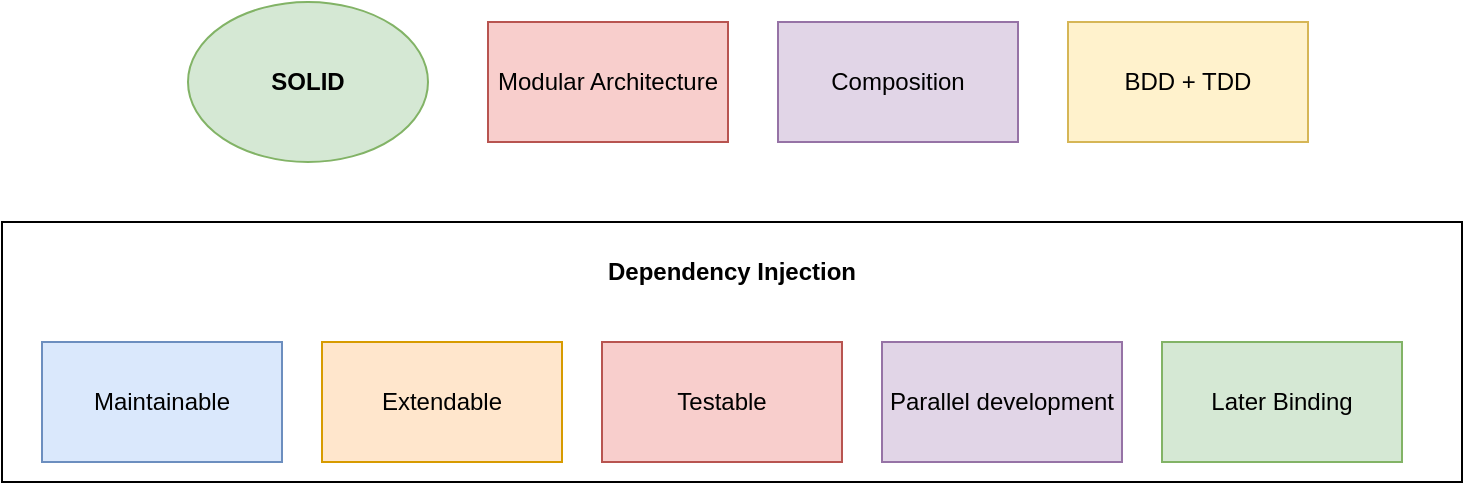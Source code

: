 <mxfile version="22.1.16" type="github">
  <diagram name="Page-1" id="z8-Gzgu7zvkgprKvf2tH">
    <mxGraphModel dx="790" dy="532" grid="1" gridSize="10" guides="1" tooltips="1" connect="1" arrows="1" fold="1" page="1" pageScale="1" pageWidth="827" pageHeight="1169" math="0" shadow="0">
      <root>
        <mxCell id="0" />
        <mxCell id="1" parent="0" />
        <mxCell id="xmDC4B6gD6E9XK9txN1t-7" value="" style="rounded=0;whiteSpace=wrap;html=1;" vertex="1" parent="1">
          <mxGeometry x="40" y="190" width="730" height="130" as="geometry" />
        </mxCell>
        <mxCell id="xmDC4B6gD6E9XK9txN1t-1" value="Maintainable" style="rounded=0;whiteSpace=wrap;html=1;fillColor=#dae8fc;strokeColor=#6c8ebf;" vertex="1" parent="1">
          <mxGeometry x="60" y="250" width="120" height="60" as="geometry" />
        </mxCell>
        <mxCell id="xmDC4B6gD6E9XK9txN1t-2" value="Extendable" style="rounded=0;whiteSpace=wrap;html=1;fillColor=#ffe6cc;strokeColor=#d79b00;" vertex="1" parent="1">
          <mxGeometry x="200" y="250" width="120" height="60" as="geometry" />
        </mxCell>
        <mxCell id="xmDC4B6gD6E9XK9txN1t-3" value="Testable" style="rounded=0;whiteSpace=wrap;html=1;fillColor=#f8cecc;strokeColor=#b85450;" vertex="1" parent="1">
          <mxGeometry x="340" y="250" width="120" height="60" as="geometry" />
        </mxCell>
        <mxCell id="xmDC4B6gD6E9XK9txN1t-4" value="Parallel development" style="rounded=0;whiteSpace=wrap;html=1;fillColor=#e1d5e7;strokeColor=#9673a6;" vertex="1" parent="1">
          <mxGeometry x="480" y="250" width="120" height="60" as="geometry" />
        </mxCell>
        <mxCell id="xmDC4B6gD6E9XK9txN1t-5" value="Later Binding" style="rounded=0;whiteSpace=wrap;html=1;fillColor=#d5e8d4;strokeColor=#82b366;" vertex="1" parent="1">
          <mxGeometry x="620" y="250" width="120" height="60" as="geometry" />
        </mxCell>
        <mxCell id="xmDC4B6gD6E9XK9txN1t-6" value="SOLID" style="ellipse;whiteSpace=wrap;html=1;fontStyle=1;fillColor=#d5e8d4;strokeColor=#82b366;" vertex="1" parent="1">
          <mxGeometry x="133" y="80" width="120" height="80" as="geometry" />
        </mxCell>
        <mxCell id="xmDC4B6gD6E9XK9txN1t-8" value="Dependency Injection" style="text;html=1;strokeColor=none;fillColor=none;align=center;verticalAlign=middle;whiteSpace=wrap;rounded=0;fontStyle=1" vertex="1" parent="1">
          <mxGeometry x="335" y="200" width="140" height="30" as="geometry" />
        </mxCell>
        <mxCell id="xmDC4B6gD6E9XK9txN1t-9" value="Modular Architecture" style="rounded=0;whiteSpace=wrap;html=1;fillColor=#f8cecc;strokeColor=#b85450;" vertex="1" parent="1">
          <mxGeometry x="283" y="90" width="120" height="60" as="geometry" />
        </mxCell>
        <mxCell id="xmDC4B6gD6E9XK9txN1t-10" value="Composition" style="rounded=0;whiteSpace=wrap;html=1;fillColor=#e1d5e7;strokeColor=#9673a6;" vertex="1" parent="1">
          <mxGeometry x="428" y="90" width="120" height="60" as="geometry" />
        </mxCell>
        <mxCell id="xmDC4B6gD6E9XK9txN1t-11" value="BDD + TDD" style="rounded=0;whiteSpace=wrap;html=1;fillColor=#fff2cc;strokeColor=#d6b656;" vertex="1" parent="1">
          <mxGeometry x="573" y="90" width="120" height="60" as="geometry" />
        </mxCell>
      </root>
    </mxGraphModel>
  </diagram>
</mxfile>
